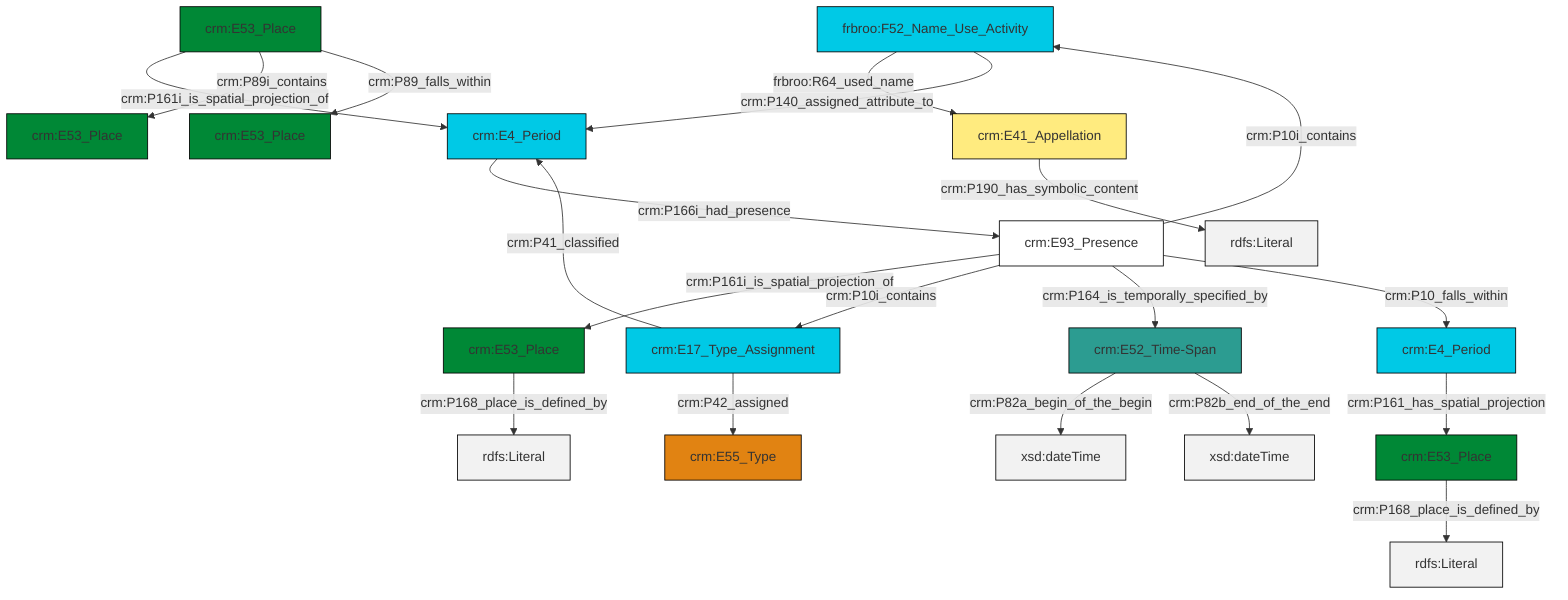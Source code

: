 graph TD
classDef Literal fill:#f2f2f2,stroke:#000000;
classDef CRM_Entity fill:#FFFFFF,stroke:#000000;
classDef Temporal_Entity fill:#00C9E6, stroke:#000000;
classDef Type fill:#E18312, stroke:#000000;
classDef Time-Span fill:#2C9C91, stroke:#000000;
classDef Appellation fill:#FFEB7F, stroke:#000000;
classDef Place fill:#008836, stroke:#000000;
classDef Persistent_Item fill:#B266B2, stroke:#000000;
classDef Conceptual_Object fill:#FFD700, stroke:#000000;
classDef Physical_Thing fill:#D2B48C, stroke:#000000;
classDef Actor fill:#f58aad, stroke:#000000;
classDef PC_Classes fill:#4ce600, stroke:#000000;
classDef Multi fill:#cccccc,stroke:#000000;

0["crm:E52_Time-Span"]:::Time-Span -->|crm:P82a_begin_of_the_begin| 1[xsd:dateTime]:::Literal
2["frbroo:F52_Name_Use_Activity"]:::Temporal_Entity -->|frbroo:R64_used_name| 3["crm:E41_Appellation"]:::Appellation
7["crm:E53_Place"]:::Place -->|crm:P168_place_is_defined_by| 8[rdfs:Literal]:::Literal
9["crm:E93_Presence"]:::CRM_Entity -->|crm:P161i_is_spatial_projection_of| 10["crm:E53_Place"]:::Place
13["crm:E4_Period"]:::Temporal_Entity -->|crm:P166i_had_presence| 9["crm:E93_Presence"]:::CRM_Entity
20["crm:E4_Period"]:::Temporal_Entity -->|crm:P161_has_spatial_projection| 7["crm:E53_Place"]:::Place
9["crm:E93_Presence"]:::CRM_Entity -->|crm:P10i_contains| 21["crm:E17_Type_Assignment"]:::Temporal_Entity
0["crm:E52_Time-Span"]:::Time-Span -->|crm:P82b_end_of_the_end| 22[xsd:dateTime]:::Literal
9["crm:E93_Presence"]:::CRM_Entity -->|crm:P164_is_temporally_specified_by| 0["crm:E52_Time-Span"]:::Time-Span
9["crm:E93_Presence"]:::CRM_Entity -->|crm:P10i_contains| 2["frbroo:F52_Name_Use_Activity"]:::Temporal_Entity
11["crm:E53_Place"]:::Place -->|crm:P161i_is_spatial_projection_of| 13["crm:E4_Period"]:::Temporal_Entity
10["crm:E53_Place"]:::Place -->|crm:P168_place_is_defined_by| 24[rdfs:Literal]:::Literal
11["crm:E53_Place"]:::Place -->|crm:P89i_contains| 25["crm:E53_Place"]:::Place
2["frbroo:F52_Name_Use_Activity"]:::Temporal_Entity -->|crm:P140_assigned_attribute_to| 13["crm:E4_Period"]:::Temporal_Entity
21["crm:E17_Type_Assignment"]:::Temporal_Entity -->|crm:P41_classified| 13["crm:E4_Period"]:::Temporal_Entity
21["crm:E17_Type_Assignment"]:::Temporal_Entity -->|crm:P42_assigned| 15["crm:E55_Type"]:::Type
3["crm:E41_Appellation"]:::Appellation -->|crm:P190_has_symbolic_content| 28[rdfs:Literal]:::Literal
11["crm:E53_Place"]:::Place -->|crm:P89_falls_within| 5["crm:E53_Place"]:::Place
9["crm:E93_Presence"]:::CRM_Entity -->|crm:P10_falls_within| 20["crm:E4_Period"]:::Temporal_Entity